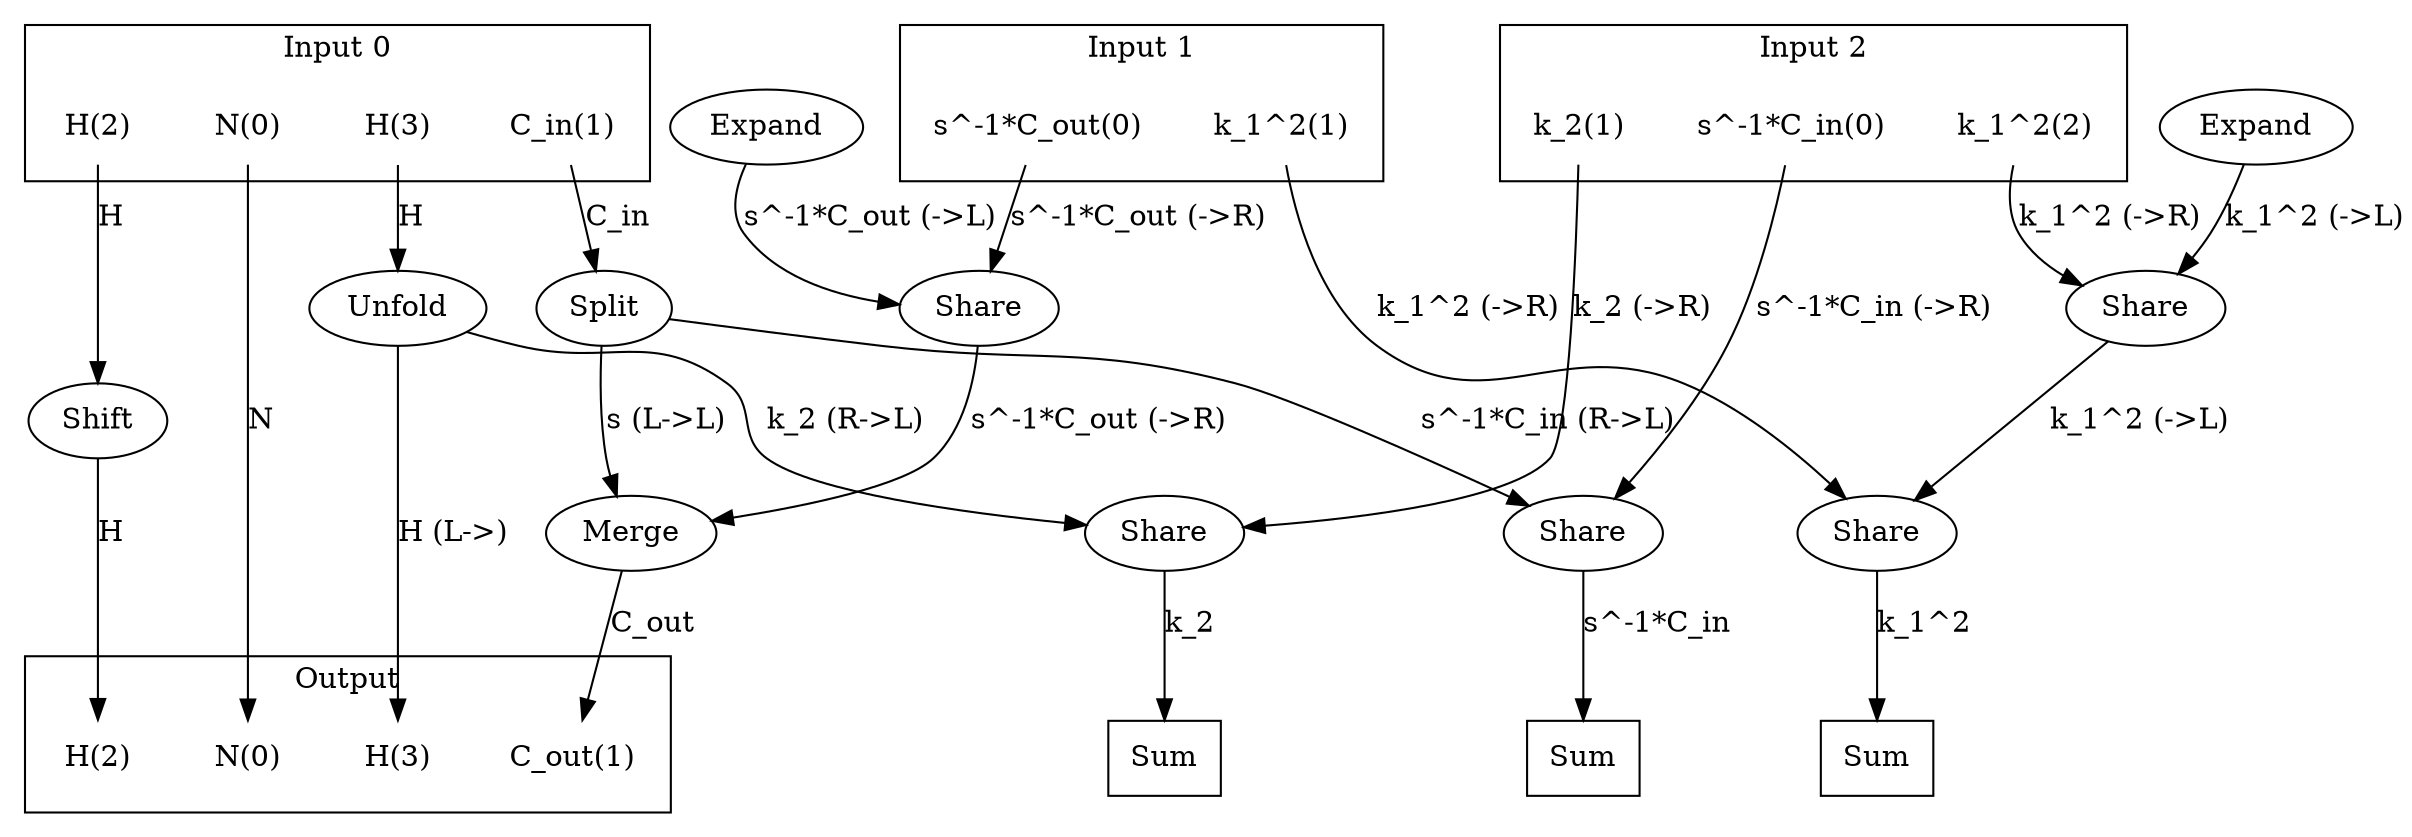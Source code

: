 digraph kernel_generated {
newrank = true;
op_0x55f1eba3e380 [label="Shift"];
op_0x55f1f88a61c0 [label="Unfold"];
op_0x55f1f88b2998 [label="Expand"];
op_0x55f1f88b29d8 [label="Expand"];
op_0x55f1f89dd9a0 [label="Share"];
op_0x55f1f89dd9f0 [label="Share"];
op_0x55f1f89ddae0 [label="Share"];
op_0x55f1f89df240 [label="Merge"];
op_0x55f1f89e2cf0 [label="Share"];
op_0x55f1f89e2d40 [label="Share"];
op_0x55f1f89e54a0 [label="Split"];
reduce_0x7f5f78003ee8 [label="Sum", shape=box];
reduce_0x7f5f78003cc0 [label="Sum", shape=box];
reduce_0x7f5f78007668 [label="Sum", shape=box];
subgraph cluster_out {
label = "Output";
out_0 [label="N(0)", shape=none];
out_1 [label="C_out(1)", shape=none];
out_2 [label="H(2)", shape=none];
out_3 [label="H(3)", shape=none];
}
{ rank = same;
reduce_0x7f5f78003ee8;
reduce_0x7f5f78003cc0;
reduce_0x7f5f78007668;
out_0;
out_1;
out_2;
out_3;
}
subgraph cluster_in_0 {
label = "Input 0";
in_0_0 [label="N(0)", shape=none];
in_0_1 [label="C_in(1)", shape=none];
in_0_2 [label="H(2)", shape=none];
in_0_3 [label="H(3)", shape=none];
}
subgraph cluster_in_1 {
label = "Input 1";
in_1_0 [label="s^-1*C_out(0)", shape=none];
in_1_1 [label="k_1^2(1)", shape=none];
}
subgraph cluster_in_2 {
label = "Input 2";
in_2_0 [label="s^-1*C_in(0)", shape=none];
in_2_1 [label="k_2(1)", shape=none];
in_2_2 [label="k_1^2(2)", shape=none];
}
{ rank = same;
in_0_0;
in_0_1;
in_0_2;
in_0_3;
in_1_0;
in_1_1;
in_2_0;
in_2_1;
in_2_2;
}
in_0_0 -> out_0 [label="N"];
in_0_1 -> op_0x55f1f89e54a0 [label="C_in"];
in_0_2 -> op_0x55f1eba3e380 [label="H"];
in_0_3 -> op_0x55f1f88a61c0 [label="H"];
in_1_0 -> op_0x55f1f89dd9f0 [label="s^-1*C_out (->R)"];
in_1_1 -> op_0x55f1f89dd9a0 [label="k_1^2 (->R)"];
in_2_0 -> op_0x55f1f89e2cf0 [label="s^-1*C_in (->R)"];
in_2_1 -> op_0x55f1f89e2d40 [label="k_2 (->R)"];
in_2_2 -> op_0x55f1f89ddae0 [label="k_1^2 (->R)"];
op_0x55f1f89df240 -> out_1 [label="C_out"];
op_0x55f1eba3e380 -> out_2 [label="H"];
op_0x55f1f88a61c0 -> out_3 [label="H (L->)"];
op_0x55f1f89ddae0 -> op_0x55f1f89dd9a0 [label="k_1^2 (->L)"];
op_0x55f1f88b2998 -> op_0x55f1f89dd9f0 [label="s^-1*C_out (->L)"];
op_0x55f1f88b29d8 -> op_0x55f1f89ddae0 [label="k_1^2 (->L)"];
op_0x55f1f89e54a0 -> op_0x55f1f89df240 [label="s (L->L)"];
op_0x55f1f89dd9f0 -> op_0x55f1f89df240 [label="s^-1*C_out (->R)"];
op_0x55f1f89e54a0 -> op_0x55f1f89e2cf0 [label="s^-1*C_in (R->L)"];
op_0x55f1f88a61c0 -> op_0x55f1f89e2d40 [label="k_2 (R->L)"];
op_0x55f1f89dd9a0 -> reduce_0x7f5f78003cc0 [label="k_1^2"];
op_0x55f1f89e2d40 -> reduce_0x7f5f78003ee8 [label="k_2"];
op_0x55f1f89e2cf0 -> reduce_0x7f5f78007668 [label="s^-1*C_in"];
}
